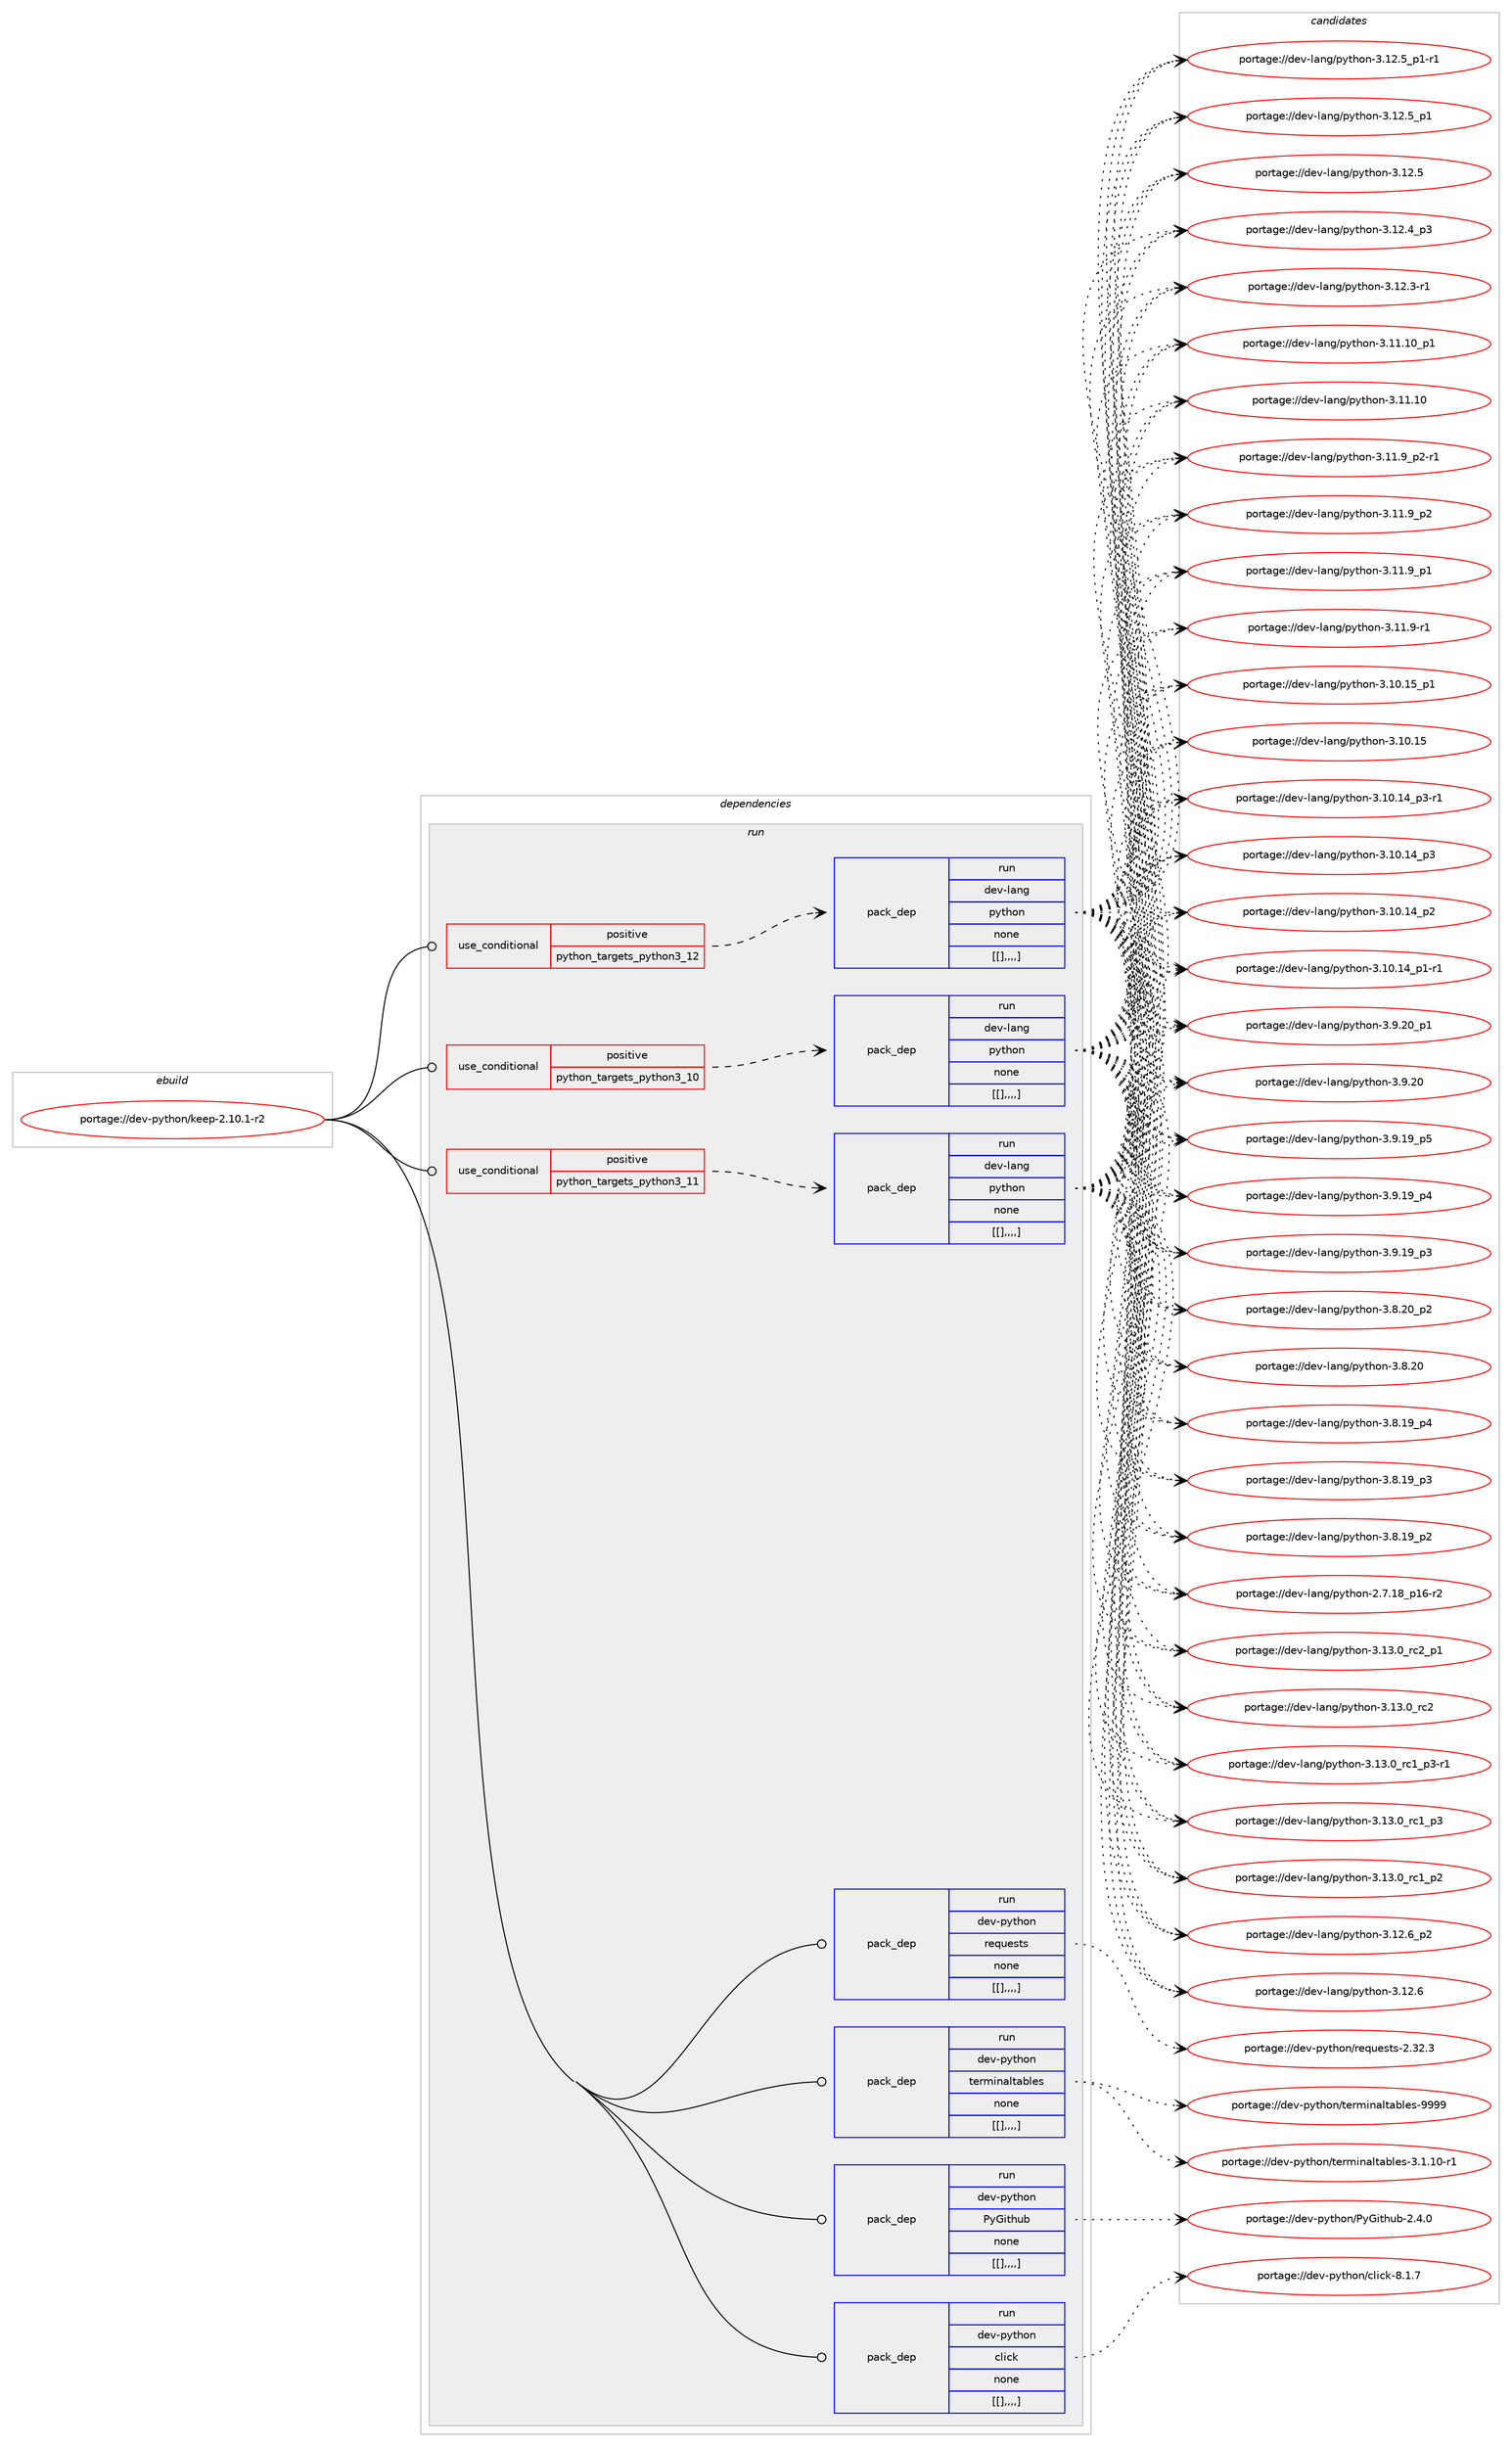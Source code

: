 digraph prolog {

# *************
# Graph options
# *************

newrank=true;
concentrate=true;
compound=true;
graph [rankdir=LR,fontname=Helvetica,fontsize=10,ranksep=1.5];#, ranksep=2.5, nodesep=0.2];
edge  [arrowhead=vee];
node  [fontname=Helvetica,fontsize=10];

# **********
# The ebuild
# **********

subgraph cluster_leftcol {
color=gray;
label=<<i>ebuild</i>>;
id [label="portage://dev-python/keep-2.10.1-r2", color=red, width=4, href="../dev-python/keep-2.10.1-r2.svg"];
}

# ****************
# The dependencies
# ****************

subgraph cluster_midcol {
color=gray;
label=<<i>dependencies</i>>;
subgraph cluster_compile {
fillcolor="#eeeeee";
style=filled;
label=<<i>compile</i>>;
}
subgraph cluster_compileandrun {
fillcolor="#eeeeee";
style=filled;
label=<<i>compile and run</i>>;
}
subgraph cluster_run {
fillcolor="#eeeeee";
style=filled;
label=<<i>run</i>>;
subgraph cond35261 {
dependency151351 [label=<<TABLE BORDER="0" CELLBORDER="1" CELLSPACING="0" CELLPADDING="4"><TR><TD ROWSPAN="3" CELLPADDING="10">use_conditional</TD></TR><TR><TD>positive</TD></TR><TR><TD>python_targets_python3_10</TD></TR></TABLE>>, shape=none, color=red];
subgraph pack114876 {
dependency151352 [label=<<TABLE BORDER="0" CELLBORDER="1" CELLSPACING="0" CELLPADDING="4" WIDTH="220"><TR><TD ROWSPAN="6" CELLPADDING="30">pack_dep</TD></TR><TR><TD WIDTH="110">run</TD></TR><TR><TD>dev-lang</TD></TR><TR><TD>python</TD></TR><TR><TD>none</TD></TR><TR><TD>[[],,,,]</TD></TR></TABLE>>, shape=none, color=blue];
}
dependency151351:e -> dependency151352:w [weight=20,style="dashed",arrowhead="vee"];
}
id:e -> dependency151351:w [weight=20,style="solid",arrowhead="odot"];
subgraph cond35262 {
dependency151353 [label=<<TABLE BORDER="0" CELLBORDER="1" CELLSPACING="0" CELLPADDING="4"><TR><TD ROWSPAN="3" CELLPADDING="10">use_conditional</TD></TR><TR><TD>positive</TD></TR><TR><TD>python_targets_python3_11</TD></TR></TABLE>>, shape=none, color=red];
subgraph pack114877 {
dependency151354 [label=<<TABLE BORDER="0" CELLBORDER="1" CELLSPACING="0" CELLPADDING="4" WIDTH="220"><TR><TD ROWSPAN="6" CELLPADDING="30">pack_dep</TD></TR><TR><TD WIDTH="110">run</TD></TR><TR><TD>dev-lang</TD></TR><TR><TD>python</TD></TR><TR><TD>none</TD></TR><TR><TD>[[],,,,]</TD></TR></TABLE>>, shape=none, color=blue];
}
dependency151353:e -> dependency151354:w [weight=20,style="dashed",arrowhead="vee"];
}
id:e -> dependency151353:w [weight=20,style="solid",arrowhead="odot"];
subgraph cond35263 {
dependency151355 [label=<<TABLE BORDER="0" CELLBORDER="1" CELLSPACING="0" CELLPADDING="4"><TR><TD ROWSPAN="3" CELLPADDING="10">use_conditional</TD></TR><TR><TD>positive</TD></TR><TR><TD>python_targets_python3_12</TD></TR></TABLE>>, shape=none, color=red];
subgraph pack114878 {
dependency151356 [label=<<TABLE BORDER="0" CELLBORDER="1" CELLSPACING="0" CELLPADDING="4" WIDTH="220"><TR><TD ROWSPAN="6" CELLPADDING="30">pack_dep</TD></TR><TR><TD WIDTH="110">run</TD></TR><TR><TD>dev-lang</TD></TR><TR><TD>python</TD></TR><TR><TD>none</TD></TR><TR><TD>[[],,,,]</TD></TR></TABLE>>, shape=none, color=blue];
}
dependency151355:e -> dependency151356:w [weight=20,style="dashed",arrowhead="vee"];
}
id:e -> dependency151355:w [weight=20,style="solid",arrowhead="odot"];
subgraph pack114879 {
dependency151357 [label=<<TABLE BORDER="0" CELLBORDER="1" CELLSPACING="0" CELLPADDING="4" WIDTH="220"><TR><TD ROWSPAN="6" CELLPADDING="30">pack_dep</TD></TR><TR><TD WIDTH="110">run</TD></TR><TR><TD>dev-python</TD></TR><TR><TD>PyGithub</TD></TR><TR><TD>none</TD></TR><TR><TD>[[],,,,]</TD></TR></TABLE>>, shape=none, color=blue];
}
id:e -> dependency151357:w [weight=20,style="solid",arrowhead="odot"];
subgraph pack114880 {
dependency151358 [label=<<TABLE BORDER="0" CELLBORDER="1" CELLSPACING="0" CELLPADDING="4" WIDTH="220"><TR><TD ROWSPAN="6" CELLPADDING="30">pack_dep</TD></TR><TR><TD WIDTH="110">run</TD></TR><TR><TD>dev-python</TD></TR><TR><TD>click</TD></TR><TR><TD>none</TD></TR><TR><TD>[[],,,,]</TD></TR></TABLE>>, shape=none, color=blue];
}
id:e -> dependency151358:w [weight=20,style="solid",arrowhead="odot"];
subgraph pack114881 {
dependency151359 [label=<<TABLE BORDER="0" CELLBORDER="1" CELLSPACING="0" CELLPADDING="4" WIDTH="220"><TR><TD ROWSPAN="6" CELLPADDING="30">pack_dep</TD></TR><TR><TD WIDTH="110">run</TD></TR><TR><TD>dev-python</TD></TR><TR><TD>requests</TD></TR><TR><TD>none</TD></TR><TR><TD>[[],,,,]</TD></TR></TABLE>>, shape=none, color=blue];
}
id:e -> dependency151359:w [weight=20,style="solid",arrowhead="odot"];
subgraph pack114882 {
dependency151360 [label=<<TABLE BORDER="0" CELLBORDER="1" CELLSPACING="0" CELLPADDING="4" WIDTH="220"><TR><TD ROWSPAN="6" CELLPADDING="30">pack_dep</TD></TR><TR><TD WIDTH="110">run</TD></TR><TR><TD>dev-python</TD></TR><TR><TD>terminaltables</TD></TR><TR><TD>none</TD></TR><TR><TD>[[],,,,]</TD></TR></TABLE>>, shape=none, color=blue];
}
id:e -> dependency151360:w [weight=20,style="solid",arrowhead="odot"];
}
}

# **************
# The candidates
# **************

subgraph cluster_choices {
rank=same;
color=gray;
label=<<i>candidates</i>>;

subgraph choice114876 {
color=black;
nodesep=1;
choice100101118451089711010347112121116104111110455146495146489511499509511249 [label="portage://dev-lang/python-3.13.0_rc2_p1", color=red, width=4,href="../dev-lang/python-3.13.0_rc2_p1.svg"];
choice10010111845108971101034711212111610411111045514649514648951149950 [label="portage://dev-lang/python-3.13.0_rc2", color=red, width=4,href="../dev-lang/python-3.13.0_rc2.svg"];
choice1001011184510897110103471121211161041111104551464951464895114994995112514511449 [label="portage://dev-lang/python-3.13.0_rc1_p3-r1", color=red, width=4,href="../dev-lang/python-3.13.0_rc1_p3-r1.svg"];
choice100101118451089711010347112121116104111110455146495146489511499499511251 [label="portage://dev-lang/python-3.13.0_rc1_p3", color=red, width=4,href="../dev-lang/python-3.13.0_rc1_p3.svg"];
choice100101118451089711010347112121116104111110455146495146489511499499511250 [label="portage://dev-lang/python-3.13.0_rc1_p2", color=red, width=4,href="../dev-lang/python-3.13.0_rc1_p2.svg"];
choice100101118451089711010347112121116104111110455146495046549511250 [label="portage://dev-lang/python-3.12.6_p2", color=red, width=4,href="../dev-lang/python-3.12.6_p2.svg"];
choice10010111845108971101034711212111610411111045514649504654 [label="portage://dev-lang/python-3.12.6", color=red, width=4,href="../dev-lang/python-3.12.6.svg"];
choice1001011184510897110103471121211161041111104551464950465395112494511449 [label="portage://dev-lang/python-3.12.5_p1-r1", color=red, width=4,href="../dev-lang/python-3.12.5_p1-r1.svg"];
choice100101118451089711010347112121116104111110455146495046539511249 [label="portage://dev-lang/python-3.12.5_p1", color=red, width=4,href="../dev-lang/python-3.12.5_p1.svg"];
choice10010111845108971101034711212111610411111045514649504653 [label="portage://dev-lang/python-3.12.5", color=red, width=4,href="../dev-lang/python-3.12.5.svg"];
choice100101118451089711010347112121116104111110455146495046529511251 [label="portage://dev-lang/python-3.12.4_p3", color=red, width=4,href="../dev-lang/python-3.12.4_p3.svg"];
choice100101118451089711010347112121116104111110455146495046514511449 [label="portage://dev-lang/python-3.12.3-r1", color=red, width=4,href="../dev-lang/python-3.12.3-r1.svg"];
choice10010111845108971101034711212111610411111045514649494649489511249 [label="portage://dev-lang/python-3.11.10_p1", color=red, width=4,href="../dev-lang/python-3.11.10_p1.svg"];
choice1001011184510897110103471121211161041111104551464949464948 [label="portage://dev-lang/python-3.11.10", color=red, width=4,href="../dev-lang/python-3.11.10.svg"];
choice1001011184510897110103471121211161041111104551464949465795112504511449 [label="portage://dev-lang/python-3.11.9_p2-r1", color=red, width=4,href="../dev-lang/python-3.11.9_p2-r1.svg"];
choice100101118451089711010347112121116104111110455146494946579511250 [label="portage://dev-lang/python-3.11.9_p2", color=red, width=4,href="../dev-lang/python-3.11.9_p2.svg"];
choice100101118451089711010347112121116104111110455146494946579511249 [label="portage://dev-lang/python-3.11.9_p1", color=red, width=4,href="../dev-lang/python-3.11.9_p1.svg"];
choice100101118451089711010347112121116104111110455146494946574511449 [label="portage://dev-lang/python-3.11.9-r1", color=red, width=4,href="../dev-lang/python-3.11.9-r1.svg"];
choice10010111845108971101034711212111610411111045514649484649539511249 [label="portage://dev-lang/python-3.10.15_p1", color=red, width=4,href="../dev-lang/python-3.10.15_p1.svg"];
choice1001011184510897110103471121211161041111104551464948464953 [label="portage://dev-lang/python-3.10.15", color=red, width=4,href="../dev-lang/python-3.10.15.svg"];
choice100101118451089711010347112121116104111110455146494846495295112514511449 [label="portage://dev-lang/python-3.10.14_p3-r1", color=red, width=4,href="../dev-lang/python-3.10.14_p3-r1.svg"];
choice10010111845108971101034711212111610411111045514649484649529511251 [label="portage://dev-lang/python-3.10.14_p3", color=red, width=4,href="../dev-lang/python-3.10.14_p3.svg"];
choice10010111845108971101034711212111610411111045514649484649529511250 [label="portage://dev-lang/python-3.10.14_p2", color=red, width=4,href="../dev-lang/python-3.10.14_p2.svg"];
choice100101118451089711010347112121116104111110455146494846495295112494511449 [label="portage://dev-lang/python-3.10.14_p1-r1", color=red, width=4,href="../dev-lang/python-3.10.14_p1-r1.svg"];
choice100101118451089711010347112121116104111110455146574650489511249 [label="portage://dev-lang/python-3.9.20_p1", color=red, width=4,href="../dev-lang/python-3.9.20_p1.svg"];
choice10010111845108971101034711212111610411111045514657465048 [label="portage://dev-lang/python-3.9.20", color=red, width=4,href="../dev-lang/python-3.9.20.svg"];
choice100101118451089711010347112121116104111110455146574649579511253 [label="portage://dev-lang/python-3.9.19_p5", color=red, width=4,href="../dev-lang/python-3.9.19_p5.svg"];
choice100101118451089711010347112121116104111110455146574649579511252 [label="portage://dev-lang/python-3.9.19_p4", color=red, width=4,href="../dev-lang/python-3.9.19_p4.svg"];
choice100101118451089711010347112121116104111110455146574649579511251 [label="portage://dev-lang/python-3.9.19_p3", color=red, width=4,href="../dev-lang/python-3.9.19_p3.svg"];
choice100101118451089711010347112121116104111110455146564650489511250 [label="portage://dev-lang/python-3.8.20_p2", color=red, width=4,href="../dev-lang/python-3.8.20_p2.svg"];
choice10010111845108971101034711212111610411111045514656465048 [label="portage://dev-lang/python-3.8.20", color=red, width=4,href="../dev-lang/python-3.8.20.svg"];
choice100101118451089711010347112121116104111110455146564649579511252 [label="portage://dev-lang/python-3.8.19_p4", color=red, width=4,href="../dev-lang/python-3.8.19_p4.svg"];
choice100101118451089711010347112121116104111110455146564649579511251 [label="portage://dev-lang/python-3.8.19_p3", color=red, width=4,href="../dev-lang/python-3.8.19_p3.svg"];
choice100101118451089711010347112121116104111110455146564649579511250 [label="portage://dev-lang/python-3.8.19_p2", color=red, width=4,href="../dev-lang/python-3.8.19_p2.svg"];
choice100101118451089711010347112121116104111110455046554649569511249544511450 [label="portage://dev-lang/python-2.7.18_p16-r2", color=red, width=4,href="../dev-lang/python-2.7.18_p16-r2.svg"];
dependency151352:e -> choice100101118451089711010347112121116104111110455146495146489511499509511249:w [style=dotted,weight="100"];
dependency151352:e -> choice10010111845108971101034711212111610411111045514649514648951149950:w [style=dotted,weight="100"];
dependency151352:e -> choice1001011184510897110103471121211161041111104551464951464895114994995112514511449:w [style=dotted,weight="100"];
dependency151352:e -> choice100101118451089711010347112121116104111110455146495146489511499499511251:w [style=dotted,weight="100"];
dependency151352:e -> choice100101118451089711010347112121116104111110455146495146489511499499511250:w [style=dotted,weight="100"];
dependency151352:e -> choice100101118451089711010347112121116104111110455146495046549511250:w [style=dotted,weight="100"];
dependency151352:e -> choice10010111845108971101034711212111610411111045514649504654:w [style=dotted,weight="100"];
dependency151352:e -> choice1001011184510897110103471121211161041111104551464950465395112494511449:w [style=dotted,weight="100"];
dependency151352:e -> choice100101118451089711010347112121116104111110455146495046539511249:w [style=dotted,weight="100"];
dependency151352:e -> choice10010111845108971101034711212111610411111045514649504653:w [style=dotted,weight="100"];
dependency151352:e -> choice100101118451089711010347112121116104111110455146495046529511251:w [style=dotted,weight="100"];
dependency151352:e -> choice100101118451089711010347112121116104111110455146495046514511449:w [style=dotted,weight="100"];
dependency151352:e -> choice10010111845108971101034711212111610411111045514649494649489511249:w [style=dotted,weight="100"];
dependency151352:e -> choice1001011184510897110103471121211161041111104551464949464948:w [style=dotted,weight="100"];
dependency151352:e -> choice1001011184510897110103471121211161041111104551464949465795112504511449:w [style=dotted,weight="100"];
dependency151352:e -> choice100101118451089711010347112121116104111110455146494946579511250:w [style=dotted,weight="100"];
dependency151352:e -> choice100101118451089711010347112121116104111110455146494946579511249:w [style=dotted,weight="100"];
dependency151352:e -> choice100101118451089711010347112121116104111110455146494946574511449:w [style=dotted,weight="100"];
dependency151352:e -> choice10010111845108971101034711212111610411111045514649484649539511249:w [style=dotted,weight="100"];
dependency151352:e -> choice1001011184510897110103471121211161041111104551464948464953:w [style=dotted,weight="100"];
dependency151352:e -> choice100101118451089711010347112121116104111110455146494846495295112514511449:w [style=dotted,weight="100"];
dependency151352:e -> choice10010111845108971101034711212111610411111045514649484649529511251:w [style=dotted,weight="100"];
dependency151352:e -> choice10010111845108971101034711212111610411111045514649484649529511250:w [style=dotted,weight="100"];
dependency151352:e -> choice100101118451089711010347112121116104111110455146494846495295112494511449:w [style=dotted,weight="100"];
dependency151352:e -> choice100101118451089711010347112121116104111110455146574650489511249:w [style=dotted,weight="100"];
dependency151352:e -> choice10010111845108971101034711212111610411111045514657465048:w [style=dotted,weight="100"];
dependency151352:e -> choice100101118451089711010347112121116104111110455146574649579511253:w [style=dotted,weight="100"];
dependency151352:e -> choice100101118451089711010347112121116104111110455146574649579511252:w [style=dotted,weight="100"];
dependency151352:e -> choice100101118451089711010347112121116104111110455146574649579511251:w [style=dotted,weight="100"];
dependency151352:e -> choice100101118451089711010347112121116104111110455146564650489511250:w [style=dotted,weight="100"];
dependency151352:e -> choice10010111845108971101034711212111610411111045514656465048:w [style=dotted,weight="100"];
dependency151352:e -> choice100101118451089711010347112121116104111110455146564649579511252:w [style=dotted,weight="100"];
dependency151352:e -> choice100101118451089711010347112121116104111110455146564649579511251:w [style=dotted,weight="100"];
dependency151352:e -> choice100101118451089711010347112121116104111110455146564649579511250:w [style=dotted,weight="100"];
dependency151352:e -> choice100101118451089711010347112121116104111110455046554649569511249544511450:w [style=dotted,weight="100"];
}
subgraph choice114877 {
color=black;
nodesep=1;
choice100101118451089711010347112121116104111110455146495146489511499509511249 [label="portage://dev-lang/python-3.13.0_rc2_p1", color=red, width=4,href="../dev-lang/python-3.13.0_rc2_p1.svg"];
choice10010111845108971101034711212111610411111045514649514648951149950 [label="portage://dev-lang/python-3.13.0_rc2", color=red, width=4,href="../dev-lang/python-3.13.0_rc2.svg"];
choice1001011184510897110103471121211161041111104551464951464895114994995112514511449 [label="portage://dev-lang/python-3.13.0_rc1_p3-r1", color=red, width=4,href="../dev-lang/python-3.13.0_rc1_p3-r1.svg"];
choice100101118451089711010347112121116104111110455146495146489511499499511251 [label="portage://dev-lang/python-3.13.0_rc1_p3", color=red, width=4,href="../dev-lang/python-3.13.0_rc1_p3.svg"];
choice100101118451089711010347112121116104111110455146495146489511499499511250 [label="portage://dev-lang/python-3.13.0_rc1_p2", color=red, width=4,href="../dev-lang/python-3.13.0_rc1_p2.svg"];
choice100101118451089711010347112121116104111110455146495046549511250 [label="portage://dev-lang/python-3.12.6_p2", color=red, width=4,href="../dev-lang/python-3.12.6_p2.svg"];
choice10010111845108971101034711212111610411111045514649504654 [label="portage://dev-lang/python-3.12.6", color=red, width=4,href="../dev-lang/python-3.12.6.svg"];
choice1001011184510897110103471121211161041111104551464950465395112494511449 [label="portage://dev-lang/python-3.12.5_p1-r1", color=red, width=4,href="../dev-lang/python-3.12.5_p1-r1.svg"];
choice100101118451089711010347112121116104111110455146495046539511249 [label="portage://dev-lang/python-3.12.5_p1", color=red, width=4,href="../dev-lang/python-3.12.5_p1.svg"];
choice10010111845108971101034711212111610411111045514649504653 [label="portage://dev-lang/python-3.12.5", color=red, width=4,href="../dev-lang/python-3.12.5.svg"];
choice100101118451089711010347112121116104111110455146495046529511251 [label="portage://dev-lang/python-3.12.4_p3", color=red, width=4,href="../dev-lang/python-3.12.4_p3.svg"];
choice100101118451089711010347112121116104111110455146495046514511449 [label="portage://dev-lang/python-3.12.3-r1", color=red, width=4,href="../dev-lang/python-3.12.3-r1.svg"];
choice10010111845108971101034711212111610411111045514649494649489511249 [label="portage://dev-lang/python-3.11.10_p1", color=red, width=4,href="../dev-lang/python-3.11.10_p1.svg"];
choice1001011184510897110103471121211161041111104551464949464948 [label="portage://dev-lang/python-3.11.10", color=red, width=4,href="../dev-lang/python-3.11.10.svg"];
choice1001011184510897110103471121211161041111104551464949465795112504511449 [label="portage://dev-lang/python-3.11.9_p2-r1", color=red, width=4,href="../dev-lang/python-3.11.9_p2-r1.svg"];
choice100101118451089711010347112121116104111110455146494946579511250 [label="portage://dev-lang/python-3.11.9_p2", color=red, width=4,href="../dev-lang/python-3.11.9_p2.svg"];
choice100101118451089711010347112121116104111110455146494946579511249 [label="portage://dev-lang/python-3.11.9_p1", color=red, width=4,href="../dev-lang/python-3.11.9_p1.svg"];
choice100101118451089711010347112121116104111110455146494946574511449 [label="portage://dev-lang/python-3.11.9-r1", color=red, width=4,href="../dev-lang/python-3.11.9-r1.svg"];
choice10010111845108971101034711212111610411111045514649484649539511249 [label="portage://dev-lang/python-3.10.15_p1", color=red, width=4,href="../dev-lang/python-3.10.15_p1.svg"];
choice1001011184510897110103471121211161041111104551464948464953 [label="portage://dev-lang/python-3.10.15", color=red, width=4,href="../dev-lang/python-3.10.15.svg"];
choice100101118451089711010347112121116104111110455146494846495295112514511449 [label="portage://dev-lang/python-3.10.14_p3-r1", color=red, width=4,href="../dev-lang/python-3.10.14_p3-r1.svg"];
choice10010111845108971101034711212111610411111045514649484649529511251 [label="portage://dev-lang/python-3.10.14_p3", color=red, width=4,href="../dev-lang/python-3.10.14_p3.svg"];
choice10010111845108971101034711212111610411111045514649484649529511250 [label="portage://dev-lang/python-3.10.14_p2", color=red, width=4,href="../dev-lang/python-3.10.14_p2.svg"];
choice100101118451089711010347112121116104111110455146494846495295112494511449 [label="portage://dev-lang/python-3.10.14_p1-r1", color=red, width=4,href="../dev-lang/python-3.10.14_p1-r1.svg"];
choice100101118451089711010347112121116104111110455146574650489511249 [label="portage://dev-lang/python-3.9.20_p1", color=red, width=4,href="../dev-lang/python-3.9.20_p1.svg"];
choice10010111845108971101034711212111610411111045514657465048 [label="portage://dev-lang/python-3.9.20", color=red, width=4,href="../dev-lang/python-3.9.20.svg"];
choice100101118451089711010347112121116104111110455146574649579511253 [label="portage://dev-lang/python-3.9.19_p5", color=red, width=4,href="../dev-lang/python-3.9.19_p5.svg"];
choice100101118451089711010347112121116104111110455146574649579511252 [label="portage://dev-lang/python-3.9.19_p4", color=red, width=4,href="../dev-lang/python-3.9.19_p4.svg"];
choice100101118451089711010347112121116104111110455146574649579511251 [label="portage://dev-lang/python-3.9.19_p3", color=red, width=4,href="../dev-lang/python-3.9.19_p3.svg"];
choice100101118451089711010347112121116104111110455146564650489511250 [label="portage://dev-lang/python-3.8.20_p2", color=red, width=4,href="../dev-lang/python-3.8.20_p2.svg"];
choice10010111845108971101034711212111610411111045514656465048 [label="portage://dev-lang/python-3.8.20", color=red, width=4,href="../dev-lang/python-3.8.20.svg"];
choice100101118451089711010347112121116104111110455146564649579511252 [label="portage://dev-lang/python-3.8.19_p4", color=red, width=4,href="../dev-lang/python-3.8.19_p4.svg"];
choice100101118451089711010347112121116104111110455146564649579511251 [label="portage://dev-lang/python-3.8.19_p3", color=red, width=4,href="../dev-lang/python-3.8.19_p3.svg"];
choice100101118451089711010347112121116104111110455146564649579511250 [label="portage://dev-lang/python-3.8.19_p2", color=red, width=4,href="../dev-lang/python-3.8.19_p2.svg"];
choice100101118451089711010347112121116104111110455046554649569511249544511450 [label="portage://dev-lang/python-2.7.18_p16-r2", color=red, width=4,href="../dev-lang/python-2.7.18_p16-r2.svg"];
dependency151354:e -> choice100101118451089711010347112121116104111110455146495146489511499509511249:w [style=dotted,weight="100"];
dependency151354:e -> choice10010111845108971101034711212111610411111045514649514648951149950:w [style=dotted,weight="100"];
dependency151354:e -> choice1001011184510897110103471121211161041111104551464951464895114994995112514511449:w [style=dotted,weight="100"];
dependency151354:e -> choice100101118451089711010347112121116104111110455146495146489511499499511251:w [style=dotted,weight="100"];
dependency151354:e -> choice100101118451089711010347112121116104111110455146495146489511499499511250:w [style=dotted,weight="100"];
dependency151354:e -> choice100101118451089711010347112121116104111110455146495046549511250:w [style=dotted,weight="100"];
dependency151354:e -> choice10010111845108971101034711212111610411111045514649504654:w [style=dotted,weight="100"];
dependency151354:e -> choice1001011184510897110103471121211161041111104551464950465395112494511449:w [style=dotted,weight="100"];
dependency151354:e -> choice100101118451089711010347112121116104111110455146495046539511249:w [style=dotted,weight="100"];
dependency151354:e -> choice10010111845108971101034711212111610411111045514649504653:w [style=dotted,weight="100"];
dependency151354:e -> choice100101118451089711010347112121116104111110455146495046529511251:w [style=dotted,weight="100"];
dependency151354:e -> choice100101118451089711010347112121116104111110455146495046514511449:w [style=dotted,weight="100"];
dependency151354:e -> choice10010111845108971101034711212111610411111045514649494649489511249:w [style=dotted,weight="100"];
dependency151354:e -> choice1001011184510897110103471121211161041111104551464949464948:w [style=dotted,weight="100"];
dependency151354:e -> choice1001011184510897110103471121211161041111104551464949465795112504511449:w [style=dotted,weight="100"];
dependency151354:e -> choice100101118451089711010347112121116104111110455146494946579511250:w [style=dotted,weight="100"];
dependency151354:e -> choice100101118451089711010347112121116104111110455146494946579511249:w [style=dotted,weight="100"];
dependency151354:e -> choice100101118451089711010347112121116104111110455146494946574511449:w [style=dotted,weight="100"];
dependency151354:e -> choice10010111845108971101034711212111610411111045514649484649539511249:w [style=dotted,weight="100"];
dependency151354:e -> choice1001011184510897110103471121211161041111104551464948464953:w [style=dotted,weight="100"];
dependency151354:e -> choice100101118451089711010347112121116104111110455146494846495295112514511449:w [style=dotted,weight="100"];
dependency151354:e -> choice10010111845108971101034711212111610411111045514649484649529511251:w [style=dotted,weight="100"];
dependency151354:e -> choice10010111845108971101034711212111610411111045514649484649529511250:w [style=dotted,weight="100"];
dependency151354:e -> choice100101118451089711010347112121116104111110455146494846495295112494511449:w [style=dotted,weight="100"];
dependency151354:e -> choice100101118451089711010347112121116104111110455146574650489511249:w [style=dotted,weight="100"];
dependency151354:e -> choice10010111845108971101034711212111610411111045514657465048:w [style=dotted,weight="100"];
dependency151354:e -> choice100101118451089711010347112121116104111110455146574649579511253:w [style=dotted,weight="100"];
dependency151354:e -> choice100101118451089711010347112121116104111110455146574649579511252:w [style=dotted,weight="100"];
dependency151354:e -> choice100101118451089711010347112121116104111110455146574649579511251:w [style=dotted,weight="100"];
dependency151354:e -> choice100101118451089711010347112121116104111110455146564650489511250:w [style=dotted,weight="100"];
dependency151354:e -> choice10010111845108971101034711212111610411111045514656465048:w [style=dotted,weight="100"];
dependency151354:e -> choice100101118451089711010347112121116104111110455146564649579511252:w [style=dotted,weight="100"];
dependency151354:e -> choice100101118451089711010347112121116104111110455146564649579511251:w [style=dotted,weight="100"];
dependency151354:e -> choice100101118451089711010347112121116104111110455146564649579511250:w [style=dotted,weight="100"];
dependency151354:e -> choice100101118451089711010347112121116104111110455046554649569511249544511450:w [style=dotted,weight="100"];
}
subgraph choice114878 {
color=black;
nodesep=1;
choice100101118451089711010347112121116104111110455146495146489511499509511249 [label="portage://dev-lang/python-3.13.0_rc2_p1", color=red, width=4,href="../dev-lang/python-3.13.0_rc2_p1.svg"];
choice10010111845108971101034711212111610411111045514649514648951149950 [label="portage://dev-lang/python-3.13.0_rc2", color=red, width=4,href="../dev-lang/python-3.13.0_rc2.svg"];
choice1001011184510897110103471121211161041111104551464951464895114994995112514511449 [label="portage://dev-lang/python-3.13.0_rc1_p3-r1", color=red, width=4,href="../dev-lang/python-3.13.0_rc1_p3-r1.svg"];
choice100101118451089711010347112121116104111110455146495146489511499499511251 [label="portage://dev-lang/python-3.13.0_rc1_p3", color=red, width=4,href="../dev-lang/python-3.13.0_rc1_p3.svg"];
choice100101118451089711010347112121116104111110455146495146489511499499511250 [label="portage://dev-lang/python-3.13.0_rc1_p2", color=red, width=4,href="../dev-lang/python-3.13.0_rc1_p2.svg"];
choice100101118451089711010347112121116104111110455146495046549511250 [label="portage://dev-lang/python-3.12.6_p2", color=red, width=4,href="../dev-lang/python-3.12.6_p2.svg"];
choice10010111845108971101034711212111610411111045514649504654 [label="portage://dev-lang/python-3.12.6", color=red, width=4,href="../dev-lang/python-3.12.6.svg"];
choice1001011184510897110103471121211161041111104551464950465395112494511449 [label="portage://dev-lang/python-3.12.5_p1-r1", color=red, width=4,href="../dev-lang/python-3.12.5_p1-r1.svg"];
choice100101118451089711010347112121116104111110455146495046539511249 [label="portage://dev-lang/python-3.12.5_p1", color=red, width=4,href="../dev-lang/python-3.12.5_p1.svg"];
choice10010111845108971101034711212111610411111045514649504653 [label="portage://dev-lang/python-3.12.5", color=red, width=4,href="../dev-lang/python-3.12.5.svg"];
choice100101118451089711010347112121116104111110455146495046529511251 [label="portage://dev-lang/python-3.12.4_p3", color=red, width=4,href="../dev-lang/python-3.12.4_p3.svg"];
choice100101118451089711010347112121116104111110455146495046514511449 [label="portage://dev-lang/python-3.12.3-r1", color=red, width=4,href="../dev-lang/python-3.12.3-r1.svg"];
choice10010111845108971101034711212111610411111045514649494649489511249 [label="portage://dev-lang/python-3.11.10_p1", color=red, width=4,href="../dev-lang/python-3.11.10_p1.svg"];
choice1001011184510897110103471121211161041111104551464949464948 [label="portage://dev-lang/python-3.11.10", color=red, width=4,href="../dev-lang/python-3.11.10.svg"];
choice1001011184510897110103471121211161041111104551464949465795112504511449 [label="portage://dev-lang/python-3.11.9_p2-r1", color=red, width=4,href="../dev-lang/python-3.11.9_p2-r1.svg"];
choice100101118451089711010347112121116104111110455146494946579511250 [label="portage://dev-lang/python-3.11.9_p2", color=red, width=4,href="../dev-lang/python-3.11.9_p2.svg"];
choice100101118451089711010347112121116104111110455146494946579511249 [label="portage://dev-lang/python-3.11.9_p1", color=red, width=4,href="../dev-lang/python-3.11.9_p1.svg"];
choice100101118451089711010347112121116104111110455146494946574511449 [label="portage://dev-lang/python-3.11.9-r1", color=red, width=4,href="../dev-lang/python-3.11.9-r1.svg"];
choice10010111845108971101034711212111610411111045514649484649539511249 [label="portage://dev-lang/python-3.10.15_p1", color=red, width=4,href="../dev-lang/python-3.10.15_p1.svg"];
choice1001011184510897110103471121211161041111104551464948464953 [label="portage://dev-lang/python-3.10.15", color=red, width=4,href="../dev-lang/python-3.10.15.svg"];
choice100101118451089711010347112121116104111110455146494846495295112514511449 [label="portage://dev-lang/python-3.10.14_p3-r1", color=red, width=4,href="../dev-lang/python-3.10.14_p3-r1.svg"];
choice10010111845108971101034711212111610411111045514649484649529511251 [label="portage://dev-lang/python-3.10.14_p3", color=red, width=4,href="../dev-lang/python-3.10.14_p3.svg"];
choice10010111845108971101034711212111610411111045514649484649529511250 [label="portage://dev-lang/python-3.10.14_p2", color=red, width=4,href="../dev-lang/python-3.10.14_p2.svg"];
choice100101118451089711010347112121116104111110455146494846495295112494511449 [label="portage://dev-lang/python-3.10.14_p1-r1", color=red, width=4,href="../dev-lang/python-3.10.14_p1-r1.svg"];
choice100101118451089711010347112121116104111110455146574650489511249 [label="portage://dev-lang/python-3.9.20_p1", color=red, width=4,href="../dev-lang/python-3.9.20_p1.svg"];
choice10010111845108971101034711212111610411111045514657465048 [label="portage://dev-lang/python-3.9.20", color=red, width=4,href="../dev-lang/python-3.9.20.svg"];
choice100101118451089711010347112121116104111110455146574649579511253 [label="portage://dev-lang/python-3.9.19_p5", color=red, width=4,href="../dev-lang/python-3.9.19_p5.svg"];
choice100101118451089711010347112121116104111110455146574649579511252 [label="portage://dev-lang/python-3.9.19_p4", color=red, width=4,href="../dev-lang/python-3.9.19_p4.svg"];
choice100101118451089711010347112121116104111110455146574649579511251 [label="portage://dev-lang/python-3.9.19_p3", color=red, width=4,href="../dev-lang/python-3.9.19_p3.svg"];
choice100101118451089711010347112121116104111110455146564650489511250 [label="portage://dev-lang/python-3.8.20_p2", color=red, width=4,href="../dev-lang/python-3.8.20_p2.svg"];
choice10010111845108971101034711212111610411111045514656465048 [label="portage://dev-lang/python-3.8.20", color=red, width=4,href="../dev-lang/python-3.8.20.svg"];
choice100101118451089711010347112121116104111110455146564649579511252 [label="portage://dev-lang/python-3.8.19_p4", color=red, width=4,href="../dev-lang/python-3.8.19_p4.svg"];
choice100101118451089711010347112121116104111110455146564649579511251 [label="portage://dev-lang/python-3.8.19_p3", color=red, width=4,href="../dev-lang/python-3.8.19_p3.svg"];
choice100101118451089711010347112121116104111110455146564649579511250 [label="portage://dev-lang/python-3.8.19_p2", color=red, width=4,href="../dev-lang/python-3.8.19_p2.svg"];
choice100101118451089711010347112121116104111110455046554649569511249544511450 [label="portage://dev-lang/python-2.7.18_p16-r2", color=red, width=4,href="../dev-lang/python-2.7.18_p16-r2.svg"];
dependency151356:e -> choice100101118451089711010347112121116104111110455146495146489511499509511249:w [style=dotted,weight="100"];
dependency151356:e -> choice10010111845108971101034711212111610411111045514649514648951149950:w [style=dotted,weight="100"];
dependency151356:e -> choice1001011184510897110103471121211161041111104551464951464895114994995112514511449:w [style=dotted,weight="100"];
dependency151356:e -> choice100101118451089711010347112121116104111110455146495146489511499499511251:w [style=dotted,weight="100"];
dependency151356:e -> choice100101118451089711010347112121116104111110455146495146489511499499511250:w [style=dotted,weight="100"];
dependency151356:e -> choice100101118451089711010347112121116104111110455146495046549511250:w [style=dotted,weight="100"];
dependency151356:e -> choice10010111845108971101034711212111610411111045514649504654:w [style=dotted,weight="100"];
dependency151356:e -> choice1001011184510897110103471121211161041111104551464950465395112494511449:w [style=dotted,weight="100"];
dependency151356:e -> choice100101118451089711010347112121116104111110455146495046539511249:w [style=dotted,weight="100"];
dependency151356:e -> choice10010111845108971101034711212111610411111045514649504653:w [style=dotted,weight="100"];
dependency151356:e -> choice100101118451089711010347112121116104111110455146495046529511251:w [style=dotted,weight="100"];
dependency151356:e -> choice100101118451089711010347112121116104111110455146495046514511449:w [style=dotted,weight="100"];
dependency151356:e -> choice10010111845108971101034711212111610411111045514649494649489511249:w [style=dotted,weight="100"];
dependency151356:e -> choice1001011184510897110103471121211161041111104551464949464948:w [style=dotted,weight="100"];
dependency151356:e -> choice1001011184510897110103471121211161041111104551464949465795112504511449:w [style=dotted,weight="100"];
dependency151356:e -> choice100101118451089711010347112121116104111110455146494946579511250:w [style=dotted,weight="100"];
dependency151356:e -> choice100101118451089711010347112121116104111110455146494946579511249:w [style=dotted,weight="100"];
dependency151356:e -> choice100101118451089711010347112121116104111110455146494946574511449:w [style=dotted,weight="100"];
dependency151356:e -> choice10010111845108971101034711212111610411111045514649484649539511249:w [style=dotted,weight="100"];
dependency151356:e -> choice1001011184510897110103471121211161041111104551464948464953:w [style=dotted,weight="100"];
dependency151356:e -> choice100101118451089711010347112121116104111110455146494846495295112514511449:w [style=dotted,weight="100"];
dependency151356:e -> choice10010111845108971101034711212111610411111045514649484649529511251:w [style=dotted,weight="100"];
dependency151356:e -> choice10010111845108971101034711212111610411111045514649484649529511250:w [style=dotted,weight="100"];
dependency151356:e -> choice100101118451089711010347112121116104111110455146494846495295112494511449:w [style=dotted,weight="100"];
dependency151356:e -> choice100101118451089711010347112121116104111110455146574650489511249:w [style=dotted,weight="100"];
dependency151356:e -> choice10010111845108971101034711212111610411111045514657465048:w [style=dotted,weight="100"];
dependency151356:e -> choice100101118451089711010347112121116104111110455146574649579511253:w [style=dotted,weight="100"];
dependency151356:e -> choice100101118451089711010347112121116104111110455146574649579511252:w [style=dotted,weight="100"];
dependency151356:e -> choice100101118451089711010347112121116104111110455146574649579511251:w [style=dotted,weight="100"];
dependency151356:e -> choice100101118451089711010347112121116104111110455146564650489511250:w [style=dotted,weight="100"];
dependency151356:e -> choice10010111845108971101034711212111610411111045514656465048:w [style=dotted,weight="100"];
dependency151356:e -> choice100101118451089711010347112121116104111110455146564649579511252:w [style=dotted,weight="100"];
dependency151356:e -> choice100101118451089711010347112121116104111110455146564649579511251:w [style=dotted,weight="100"];
dependency151356:e -> choice100101118451089711010347112121116104111110455146564649579511250:w [style=dotted,weight="100"];
dependency151356:e -> choice100101118451089711010347112121116104111110455046554649569511249544511450:w [style=dotted,weight="100"];
}
subgraph choice114879 {
color=black;
nodesep=1;
choice1001011184511212111610411111047801217110511610411798455046524648 [label="portage://dev-python/PyGithub-2.4.0", color=red, width=4,href="../dev-python/PyGithub-2.4.0.svg"];
dependency151357:e -> choice1001011184511212111610411111047801217110511610411798455046524648:w [style=dotted,weight="100"];
}
subgraph choice114880 {
color=black;
nodesep=1;
choice10010111845112121116104111110479910810599107455646494655 [label="portage://dev-python/click-8.1.7", color=red, width=4,href="../dev-python/click-8.1.7.svg"];
dependency151358:e -> choice10010111845112121116104111110479910810599107455646494655:w [style=dotted,weight="100"];
}
subgraph choice114881 {
color=black;
nodesep=1;
choice100101118451121211161041111104711410111311710111511611545504651504651 [label="portage://dev-python/requests-2.32.3", color=red, width=4,href="../dev-python/requests-2.32.3.svg"];
dependency151359:e -> choice100101118451121211161041111104711410111311710111511611545504651504651:w [style=dotted,weight="100"];
}
subgraph choice114882 {
color=black;
nodesep=1;
choice10010111845112121116104111110471161011141091051109710811697981081011154557575757 [label="portage://dev-python/terminaltables-9999", color=red, width=4,href="../dev-python/terminaltables-9999.svg"];
choice1001011184511212111610411111047116101114109105110971081169798108101115455146494649484511449 [label="portage://dev-python/terminaltables-3.1.10-r1", color=red, width=4,href="../dev-python/terminaltables-3.1.10-r1.svg"];
dependency151360:e -> choice10010111845112121116104111110471161011141091051109710811697981081011154557575757:w [style=dotted,weight="100"];
dependency151360:e -> choice1001011184511212111610411111047116101114109105110971081169798108101115455146494649484511449:w [style=dotted,weight="100"];
}
}

}
